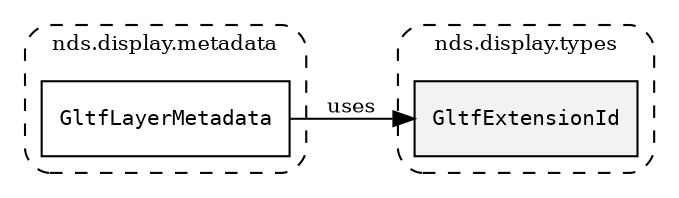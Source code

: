/**
 * This dot file creates symbol collaboration diagram for GltfExtensionId.
 */
digraph ZSERIO
{
    node [shape=box, fontsize=10];
    rankdir="LR";
    fontsize=10;
    tooltip="GltfExtensionId collaboration diagram";

    subgraph "cluster_nds.display.types"
    {
        style="dashed, rounded";
        label="nds.display.types";
        tooltip="Package nds.display.types";
        href="../../../content/packages/nds.display.types.html#Package-nds-display-types";
        target="_parent";

        "GltfExtensionId" [style="filled", fillcolor="#0000000D", target="_parent", label=<<font face="monospace"><table align="center" border="0" cellspacing="0" cellpadding="0"><tr><td href="../../../content/packages/nds.display.types.html#Subtype-GltfExtensionId" title="Subtype defined in nds.display.types">GltfExtensionId</td></tr></table></font>>];
    }

    subgraph "cluster_nds.display.metadata"
    {
        style="dashed, rounded";
        label="nds.display.metadata";
        tooltip="Package nds.display.metadata";
        href="../../../content/packages/nds.display.metadata.html#Package-nds-display-metadata";
        target="_parent";

        "GltfLayerMetadata" [target="_parent", label=<<font face="monospace"><table align="center" border="0" cellspacing="0" cellpadding="0"><tr><td href="../../../content/packages/nds.display.metadata.html#Structure-GltfLayerMetadata" title="Structure defined in nds.display.metadata">GltfLayerMetadata</td></tr></table></font>>];
    }

    "GltfLayerMetadata" -> "GltfExtensionId" [label="uses", fontsize=10];
}
